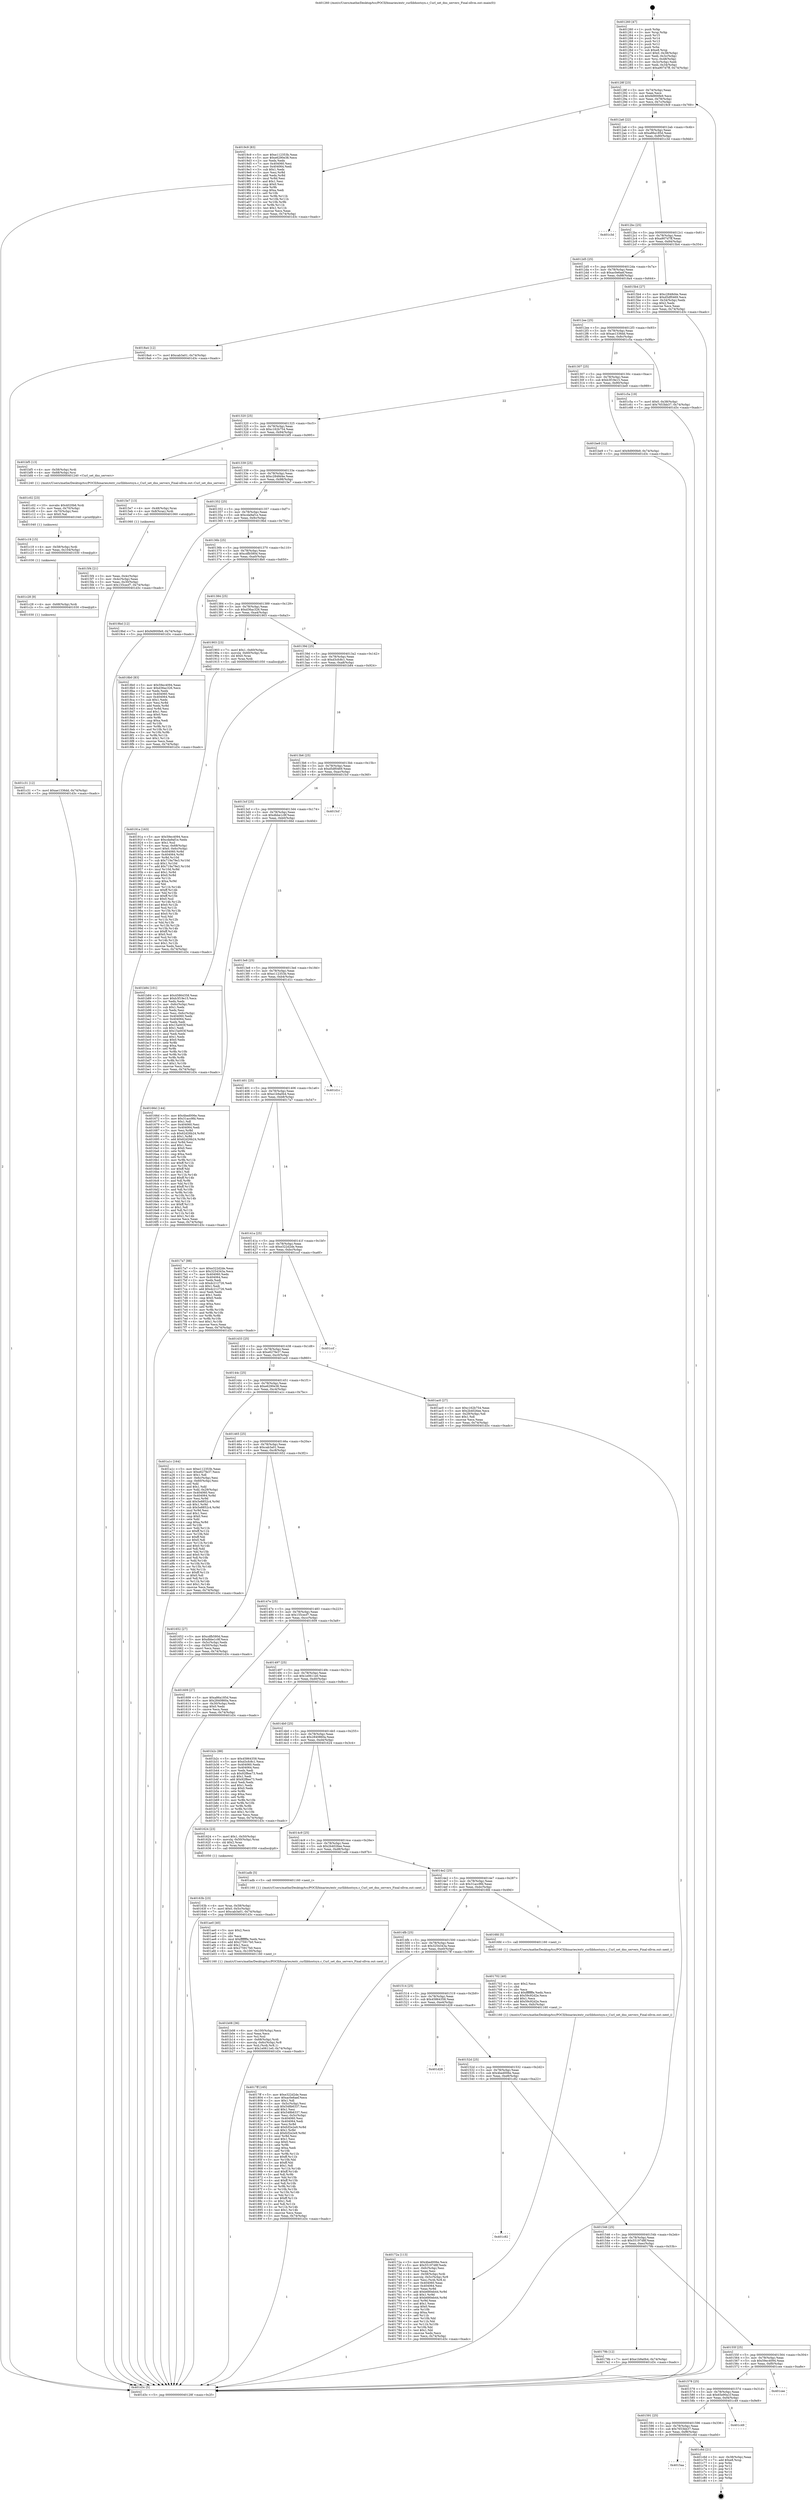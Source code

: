digraph "0x401260" {
  label = "0x401260 (/mnt/c/Users/mathe/Desktop/tcc/POCII/binaries/extr_curllibhostsyn.c_Curl_set_dns_servers_Final-ollvm.out::main(0))"
  labelloc = "t"
  node[shape=record]

  Entry [label="",width=0.3,height=0.3,shape=circle,fillcolor=black,style=filled]
  "0x40128f" [label="{
     0x40128f [23]\l
     | [instrs]\l
     &nbsp;&nbsp;0x40128f \<+3\>: mov -0x74(%rbp),%eax\l
     &nbsp;&nbsp;0x401292 \<+2\>: mov %eax,%ecx\l
     &nbsp;&nbsp;0x401294 \<+6\>: sub $0x9d900fe9,%ecx\l
     &nbsp;&nbsp;0x40129a \<+3\>: mov %eax,-0x78(%rbp)\l
     &nbsp;&nbsp;0x40129d \<+3\>: mov %ecx,-0x7c(%rbp)\l
     &nbsp;&nbsp;0x4012a0 \<+6\>: je 00000000004019c9 \<main+0x769\>\l
  }"]
  "0x4019c9" [label="{
     0x4019c9 [83]\l
     | [instrs]\l
     &nbsp;&nbsp;0x4019c9 \<+5\>: mov $0xe112353b,%eax\l
     &nbsp;&nbsp;0x4019ce \<+5\>: mov $0xe6290e38,%ecx\l
     &nbsp;&nbsp;0x4019d3 \<+2\>: xor %edx,%edx\l
     &nbsp;&nbsp;0x4019d5 \<+7\>: mov 0x404060,%esi\l
     &nbsp;&nbsp;0x4019dc \<+7\>: mov 0x404064,%edi\l
     &nbsp;&nbsp;0x4019e3 \<+3\>: sub $0x1,%edx\l
     &nbsp;&nbsp;0x4019e6 \<+3\>: mov %esi,%r8d\l
     &nbsp;&nbsp;0x4019e9 \<+3\>: add %edx,%r8d\l
     &nbsp;&nbsp;0x4019ec \<+4\>: imul %r8d,%esi\l
     &nbsp;&nbsp;0x4019f0 \<+3\>: and $0x1,%esi\l
     &nbsp;&nbsp;0x4019f3 \<+3\>: cmp $0x0,%esi\l
     &nbsp;&nbsp;0x4019f6 \<+4\>: sete %r9b\l
     &nbsp;&nbsp;0x4019fa \<+3\>: cmp $0xa,%edi\l
     &nbsp;&nbsp;0x4019fd \<+4\>: setl %r10b\l
     &nbsp;&nbsp;0x401a01 \<+3\>: mov %r9b,%r11b\l
     &nbsp;&nbsp;0x401a04 \<+3\>: and %r10b,%r11b\l
     &nbsp;&nbsp;0x401a07 \<+3\>: xor %r10b,%r9b\l
     &nbsp;&nbsp;0x401a0a \<+3\>: or %r9b,%r11b\l
     &nbsp;&nbsp;0x401a0d \<+4\>: test $0x1,%r11b\l
     &nbsp;&nbsp;0x401a11 \<+3\>: cmovne %ecx,%eax\l
     &nbsp;&nbsp;0x401a14 \<+3\>: mov %eax,-0x74(%rbp)\l
     &nbsp;&nbsp;0x401a17 \<+5\>: jmp 0000000000401d3c \<main+0xadc\>\l
  }"]
  "0x4012a6" [label="{
     0x4012a6 [22]\l
     | [instrs]\l
     &nbsp;&nbsp;0x4012a6 \<+5\>: jmp 00000000004012ab \<main+0x4b\>\l
     &nbsp;&nbsp;0x4012ab \<+3\>: mov -0x78(%rbp),%eax\l
     &nbsp;&nbsp;0x4012ae \<+5\>: sub $0xa86a185d,%eax\l
     &nbsp;&nbsp;0x4012b3 \<+3\>: mov %eax,-0x80(%rbp)\l
     &nbsp;&nbsp;0x4012b6 \<+6\>: je 0000000000401c3d \<main+0x9dd\>\l
  }"]
  Exit [label="",width=0.3,height=0.3,shape=circle,fillcolor=black,style=filled,peripheries=2]
  "0x401c3d" [label="{
     0x401c3d\l
  }", style=dashed]
  "0x4012bc" [label="{
     0x4012bc [25]\l
     | [instrs]\l
     &nbsp;&nbsp;0x4012bc \<+5\>: jmp 00000000004012c1 \<main+0x61\>\l
     &nbsp;&nbsp;0x4012c1 \<+3\>: mov -0x78(%rbp),%eax\l
     &nbsp;&nbsp;0x4012c4 \<+5\>: sub $0xa907d7ff,%eax\l
     &nbsp;&nbsp;0x4012c9 \<+6\>: mov %eax,-0x84(%rbp)\l
     &nbsp;&nbsp;0x4012cf \<+6\>: je 00000000004015b4 \<main+0x354\>\l
  }"]
  "0x4015aa" [label="{
     0x4015aa\l
  }", style=dashed]
  "0x4015b4" [label="{
     0x4015b4 [27]\l
     | [instrs]\l
     &nbsp;&nbsp;0x4015b4 \<+5\>: mov $0xc2848d4e,%eax\l
     &nbsp;&nbsp;0x4015b9 \<+5\>: mov $0xd5df0469,%ecx\l
     &nbsp;&nbsp;0x4015be \<+3\>: mov -0x34(%rbp),%edx\l
     &nbsp;&nbsp;0x4015c1 \<+3\>: cmp $0x2,%edx\l
     &nbsp;&nbsp;0x4015c4 \<+3\>: cmovne %ecx,%eax\l
     &nbsp;&nbsp;0x4015c7 \<+3\>: mov %eax,-0x74(%rbp)\l
     &nbsp;&nbsp;0x4015ca \<+5\>: jmp 0000000000401d3c \<main+0xadc\>\l
  }"]
  "0x4012d5" [label="{
     0x4012d5 [25]\l
     | [instrs]\l
     &nbsp;&nbsp;0x4012d5 \<+5\>: jmp 00000000004012da \<main+0x7a\>\l
     &nbsp;&nbsp;0x4012da \<+3\>: mov -0x78(%rbp),%eax\l
     &nbsp;&nbsp;0x4012dd \<+5\>: sub $0xac0e6aef,%eax\l
     &nbsp;&nbsp;0x4012e2 \<+6\>: mov %eax,-0x88(%rbp)\l
     &nbsp;&nbsp;0x4012e8 \<+6\>: je 00000000004018a4 \<main+0x644\>\l
  }"]
  "0x401d3c" [label="{
     0x401d3c [5]\l
     | [instrs]\l
     &nbsp;&nbsp;0x401d3c \<+5\>: jmp 000000000040128f \<main+0x2f\>\l
  }"]
  "0x401260" [label="{
     0x401260 [47]\l
     | [instrs]\l
     &nbsp;&nbsp;0x401260 \<+1\>: push %rbp\l
     &nbsp;&nbsp;0x401261 \<+3\>: mov %rsp,%rbp\l
     &nbsp;&nbsp;0x401264 \<+2\>: push %r15\l
     &nbsp;&nbsp;0x401266 \<+2\>: push %r14\l
     &nbsp;&nbsp;0x401268 \<+2\>: push %r13\l
     &nbsp;&nbsp;0x40126a \<+2\>: push %r12\l
     &nbsp;&nbsp;0x40126c \<+1\>: push %rbx\l
     &nbsp;&nbsp;0x40126d \<+7\>: sub $0xe8,%rsp\l
     &nbsp;&nbsp;0x401274 \<+7\>: movl $0x0,-0x38(%rbp)\l
     &nbsp;&nbsp;0x40127b \<+3\>: mov %edi,-0x3c(%rbp)\l
     &nbsp;&nbsp;0x40127e \<+4\>: mov %rsi,-0x48(%rbp)\l
     &nbsp;&nbsp;0x401282 \<+3\>: mov -0x3c(%rbp),%edi\l
     &nbsp;&nbsp;0x401285 \<+3\>: mov %edi,-0x34(%rbp)\l
     &nbsp;&nbsp;0x401288 \<+7\>: movl $0xa907d7ff,-0x74(%rbp)\l
  }"]
  "0x401c6d" [label="{
     0x401c6d [21]\l
     | [instrs]\l
     &nbsp;&nbsp;0x401c6d \<+3\>: mov -0x38(%rbp),%eax\l
     &nbsp;&nbsp;0x401c70 \<+7\>: add $0xe8,%rsp\l
     &nbsp;&nbsp;0x401c77 \<+1\>: pop %rbx\l
     &nbsp;&nbsp;0x401c78 \<+2\>: pop %r12\l
     &nbsp;&nbsp;0x401c7a \<+2\>: pop %r13\l
     &nbsp;&nbsp;0x401c7c \<+2\>: pop %r14\l
     &nbsp;&nbsp;0x401c7e \<+2\>: pop %r15\l
     &nbsp;&nbsp;0x401c80 \<+1\>: pop %rbp\l
     &nbsp;&nbsp;0x401c81 \<+1\>: ret\l
  }"]
  "0x4018a4" [label="{
     0x4018a4 [12]\l
     | [instrs]\l
     &nbsp;&nbsp;0x4018a4 \<+7\>: movl $0xcab3a01,-0x74(%rbp)\l
     &nbsp;&nbsp;0x4018ab \<+5\>: jmp 0000000000401d3c \<main+0xadc\>\l
  }"]
  "0x4012ee" [label="{
     0x4012ee [25]\l
     | [instrs]\l
     &nbsp;&nbsp;0x4012ee \<+5\>: jmp 00000000004012f3 \<main+0x93\>\l
     &nbsp;&nbsp;0x4012f3 \<+3\>: mov -0x78(%rbp),%eax\l
     &nbsp;&nbsp;0x4012f6 \<+5\>: sub $0xae1336dd,%eax\l
     &nbsp;&nbsp;0x4012fb \<+6\>: mov %eax,-0x8c(%rbp)\l
     &nbsp;&nbsp;0x401301 \<+6\>: je 0000000000401c5a \<main+0x9fa\>\l
  }"]
  "0x401591" [label="{
     0x401591 [25]\l
     | [instrs]\l
     &nbsp;&nbsp;0x401591 \<+5\>: jmp 0000000000401596 \<main+0x336\>\l
     &nbsp;&nbsp;0x401596 \<+3\>: mov -0x78(%rbp),%eax\l
     &nbsp;&nbsp;0x401599 \<+5\>: sub $0x7653bb37,%eax\l
     &nbsp;&nbsp;0x40159e \<+6\>: mov %eax,-0xf8(%rbp)\l
     &nbsp;&nbsp;0x4015a4 \<+6\>: je 0000000000401c6d \<main+0xa0d\>\l
  }"]
  "0x401c5a" [label="{
     0x401c5a [19]\l
     | [instrs]\l
     &nbsp;&nbsp;0x401c5a \<+7\>: movl $0x0,-0x38(%rbp)\l
     &nbsp;&nbsp;0x401c61 \<+7\>: movl $0x7653bb37,-0x74(%rbp)\l
     &nbsp;&nbsp;0x401c68 \<+5\>: jmp 0000000000401d3c \<main+0xadc\>\l
  }"]
  "0x401307" [label="{
     0x401307 [25]\l
     | [instrs]\l
     &nbsp;&nbsp;0x401307 \<+5\>: jmp 000000000040130c \<main+0xac\>\l
     &nbsp;&nbsp;0x40130c \<+3\>: mov -0x78(%rbp),%eax\l
     &nbsp;&nbsp;0x40130f \<+5\>: sub $0xb3f19e15,%eax\l
     &nbsp;&nbsp;0x401314 \<+6\>: mov %eax,-0x90(%rbp)\l
     &nbsp;&nbsp;0x40131a \<+6\>: je 0000000000401be9 \<main+0x989\>\l
  }"]
  "0x401c49" [label="{
     0x401c49\l
  }", style=dashed]
  "0x401be9" [label="{
     0x401be9 [12]\l
     | [instrs]\l
     &nbsp;&nbsp;0x401be9 \<+7\>: movl $0x9d900fe9,-0x74(%rbp)\l
     &nbsp;&nbsp;0x401bf0 \<+5\>: jmp 0000000000401d3c \<main+0xadc\>\l
  }"]
  "0x401320" [label="{
     0x401320 [25]\l
     | [instrs]\l
     &nbsp;&nbsp;0x401320 \<+5\>: jmp 0000000000401325 \<main+0xc5\>\l
     &nbsp;&nbsp;0x401325 \<+3\>: mov -0x78(%rbp),%eax\l
     &nbsp;&nbsp;0x401328 \<+5\>: sub $0xc162b754,%eax\l
     &nbsp;&nbsp;0x40132d \<+6\>: mov %eax,-0x94(%rbp)\l
     &nbsp;&nbsp;0x401333 \<+6\>: je 0000000000401bf5 \<main+0x995\>\l
  }"]
  "0x401578" [label="{
     0x401578 [25]\l
     | [instrs]\l
     &nbsp;&nbsp;0x401578 \<+5\>: jmp 000000000040157d \<main+0x31d\>\l
     &nbsp;&nbsp;0x40157d \<+3\>: mov -0x78(%rbp),%eax\l
     &nbsp;&nbsp;0x401580 \<+5\>: sub $0x65e90a1f,%eax\l
     &nbsp;&nbsp;0x401585 \<+6\>: mov %eax,-0xf4(%rbp)\l
     &nbsp;&nbsp;0x40158b \<+6\>: je 0000000000401c49 \<main+0x9e9\>\l
  }"]
  "0x401bf5" [label="{
     0x401bf5 [13]\l
     | [instrs]\l
     &nbsp;&nbsp;0x401bf5 \<+4\>: mov -0x58(%rbp),%rdi\l
     &nbsp;&nbsp;0x401bf9 \<+4\>: mov -0x68(%rbp),%rsi\l
     &nbsp;&nbsp;0x401bfd \<+5\>: call 0000000000401240 \<Curl_set_dns_servers\>\l
     | [calls]\l
     &nbsp;&nbsp;0x401240 \{1\} (/mnt/c/Users/mathe/Desktop/tcc/POCII/binaries/extr_curllibhostsyn.c_Curl_set_dns_servers_Final-ollvm.out::Curl_set_dns_servers)\l
  }"]
  "0x401339" [label="{
     0x401339 [25]\l
     | [instrs]\l
     &nbsp;&nbsp;0x401339 \<+5\>: jmp 000000000040133e \<main+0xde\>\l
     &nbsp;&nbsp;0x40133e \<+3\>: mov -0x78(%rbp),%eax\l
     &nbsp;&nbsp;0x401341 \<+5\>: sub $0xc2848d4e,%eax\l
     &nbsp;&nbsp;0x401346 \<+6\>: mov %eax,-0x98(%rbp)\l
     &nbsp;&nbsp;0x40134c \<+6\>: je 00000000004015e7 \<main+0x387\>\l
  }"]
  "0x401cee" [label="{
     0x401cee\l
  }", style=dashed]
  "0x4015e7" [label="{
     0x4015e7 [13]\l
     | [instrs]\l
     &nbsp;&nbsp;0x4015e7 \<+4\>: mov -0x48(%rbp),%rax\l
     &nbsp;&nbsp;0x4015eb \<+4\>: mov 0x8(%rax),%rdi\l
     &nbsp;&nbsp;0x4015ef \<+5\>: call 0000000000401060 \<atoi@plt\>\l
     | [calls]\l
     &nbsp;&nbsp;0x401060 \{1\} (unknown)\l
  }"]
  "0x401352" [label="{
     0x401352 [25]\l
     | [instrs]\l
     &nbsp;&nbsp;0x401352 \<+5\>: jmp 0000000000401357 \<main+0xf7\>\l
     &nbsp;&nbsp;0x401357 \<+3\>: mov -0x78(%rbp),%eax\l
     &nbsp;&nbsp;0x40135a \<+5\>: sub $0xcda9af1e,%eax\l
     &nbsp;&nbsp;0x40135f \<+6\>: mov %eax,-0x9c(%rbp)\l
     &nbsp;&nbsp;0x401365 \<+6\>: je 00000000004019bd \<main+0x75d\>\l
  }"]
  "0x4015f4" [label="{
     0x4015f4 [21]\l
     | [instrs]\l
     &nbsp;&nbsp;0x4015f4 \<+3\>: mov %eax,-0x4c(%rbp)\l
     &nbsp;&nbsp;0x4015f7 \<+3\>: mov -0x4c(%rbp),%eax\l
     &nbsp;&nbsp;0x4015fa \<+3\>: mov %eax,-0x30(%rbp)\l
     &nbsp;&nbsp;0x4015fd \<+7\>: movl $0x155cecf7,-0x74(%rbp)\l
     &nbsp;&nbsp;0x401604 \<+5\>: jmp 0000000000401d3c \<main+0xadc\>\l
  }"]
  "0x401c31" [label="{
     0x401c31 [12]\l
     | [instrs]\l
     &nbsp;&nbsp;0x401c31 \<+7\>: movl $0xae1336dd,-0x74(%rbp)\l
     &nbsp;&nbsp;0x401c38 \<+5\>: jmp 0000000000401d3c \<main+0xadc\>\l
  }"]
  "0x4019bd" [label="{
     0x4019bd [12]\l
     | [instrs]\l
     &nbsp;&nbsp;0x4019bd \<+7\>: movl $0x9d900fe9,-0x74(%rbp)\l
     &nbsp;&nbsp;0x4019c4 \<+5\>: jmp 0000000000401d3c \<main+0xadc\>\l
  }"]
  "0x40136b" [label="{
     0x40136b [25]\l
     | [instrs]\l
     &nbsp;&nbsp;0x40136b \<+5\>: jmp 0000000000401370 \<main+0x110\>\l
     &nbsp;&nbsp;0x401370 \<+3\>: mov -0x78(%rbp),%eax\l
     &nbsp;&nbsp;0x401373 \<+5\>: sub $0xcdfb580d,%eax\l
     &nbsp;&nbsp;0x401378 \<+6\>: mov %eax,-0xa0(%rbp)\l
     &nbsp;&nbsp;0x40137e \<+6\>: je 00000000004018b0 \<main+0x650\>\l
  }"]
  "0x401c28" [label="{
     0x401c28 [9]\l
     | [instrs]\l
     &nbsp;&nbsp;0x401c28 \<+4\>: mov -0x68(%rbp),%rdi\l
     &nbsp;&nbsp;0x401c2c \<+5\>: call 0000000000401030 \<free@plt\>\l
     | [calls]\l
     &nbsp;&nbsp;0x401030 \{1\} (unknown)\l
  }"]
  "0x4018b0" [label="{
     0x4018b0 [83]\l
     | [instrs]\l
     &nbsp;&nbsp;0x4018b0 \<+5\>: mov $0x59ec4094,%eax\l
     &nbsp;&nbsp;0x4018b5 \<+5\>: mov $0xd36ac326,%ecx\l
     &nbsp;&nbsp;0x4018ba \<+2\>: xor %edx,%edx\l
     &nbsp;&nbsp;0x4018bc \<+7\>: mov 0x404060,%esi\l
     &nbsp;&nbsp;0x4018c3 \<+7\>: mov 0x404064,%edi\l
     &nbsp;&nbsp;0x4018ca \<+3\>: sub $0x1,%edx\l
     &nbsp;&nbsp;0x4018cd \<+3\>: mov %esi,%r8d\l
     &nbsp;&nbsp;0x4018d0 \<+3\>: add %edx,%r8d\l
     &nbsp;&nbsp;0x4018d3 \<+4\>: imul %r8d,%esi\l
     &nbsp;&nbsp;0x4018d7 \<+3\>: and $0x1,%esi\l
     &nbsp;&nbsp;0x4018da \<+3\>: cmp $0x0,%esi\l
     &nbsp;&nbsp;0x4018dd \<+4\>: sete %r9b\l
     &nbsp;&nbsp;0x4018e1 \<+3\>: cmp $0xa,%edi\l
     &nbsp;&nbsp;0x4018e4 \<+4\>: setl %r10b\l
     &nbsp;&nbsp;0x4018e8 \<+3\>: mov %r9b,%r11b\l
     &nbsp;&nbsp;0x4018eb \<+3\>: and %r10b,%r11b\l
     &nbsp;&nbsp;0x4018ee \<+3\>: xor %r10b,%r9b\l
     &nbsp;&nbsp;0x4018f1 \<+3\>: or %r9b,%r11b\l
     &nbsp;&nbsp;0x4018f4 \<+4\>: test $0x1,%r11b\l
     &nbsp;&nbsp;0x4018f8 \<+3\>: cmovne %ecx,%eax\l
     &nbsp;&nbsp;0x4018fb \<+3\>: mov %eax,-0x74(%rbp)\l
     &nbsp;&nbsp;0x4018fe \<+5\>: jmp 0000000000401d3c \<main+0xadc\>\l
  }"]
  "0x401384" [label="{
     0x401384 [25]\l
     | [instrs]\l
     &nbsp;&nbsp;0x401384 \<+5\>: jmp 0000000000401389 \<main+0x129\>\l
     &nbsp;&nbsp;0x401389 \<+3\>: mov -0x78(%rbp),%eax\l
     &nbsp;&nbsp;0x40138c \<+5\>: sub $0xd36ac326,%eax\l
     &nbsp;&nbsp;0x401391 \<+6\>: mov %eax,-0xa4(%rbp)\l
     &nbsp;&nbsp;0x401397 \<+6\>: je 0000000000401903 \<main+0x6a3\>\l
  }"]
  "0x401c19" [label="{
     0x401c19 [15]\l
     | [instrs]\l
     &nbsp;&nbsp;0x401c19 \<+4\>: mov -0x58(%rbp),%rdi\l
     &nbsp;&nbsp;0x401c1d \<+6\>: mov %eax,-0x104(%rbp)\l
     &nbsp;&nbsp;0x401c23 \<+5\>: call 0000000000401030 \<free@plt\>\l
     | [calls]\l
     &nbsp;&nbsp;0x401030 \{1\} (unknown)\l
  }"]
  "0x401903" [label="{
     0x401903 [23]\l
     | [instrs]\l
     &nbsp;&nbsp;0x401903 \<+7\>: movl $0x1,-0x60(%rbp)\l
     &nbsp;&nbsp;0x40190a \<+4\>: movslq -0x60(%rbp),%rax\l
     &nbsp;&nbsp;0x40190e \<+4\>: shl $0x0,%rax\l
     &nbsp;&nbsp;0x401912 \<+3\>: mov %rax,%rdi\l
     &nbsp;&nbsp;0x401915 \<+5\>: call 0000000000401050 \<malloc@plt\>\l
     | [calls]\l
     &nbsp;&nbsp;0x401050 \{1\} (unknown)\l
  }"]
  "0x40139d" [label="{
     0x40139d [25]\l
     | [instrs]\l
     &nbsp;&nbsp;0x40139d \<+5\>: jmp 00000000004013a2 \<main+0x142\>\l
     &nbsp;&nbsp;0x4013a2 \<+3\>: mov -0x78(%rbp),%eax\l
     &nbsp;&nbsp;0x4013a5 \<+5\>: sub $0xd3cfc8c1,%eax\l
     &nbsp;&nbsp;0x4013aa \<+6\>: mov %eax,-0xa8(%rbp)\l
     &nbsp;&nbsp;0x4013b0 \<+6\>: je 0000000000401b84 \<main+0x924\>\l
  }"]
  "0x401c02" [label="{
     0x401c02 [23]\l
     | [instrs]\l
     &nbsp;&nbsp;0x401c02 \<+10\>: movabs $0x4020b6,%rdi\l
     &nbsp;&nbsp;0x401c0c \<+3\>: mov %eax,-0x70(%rbp)\l
     &nbsp;&nbsp;0x401c0f \<+3\>: mov -0x70(%rbp),%esi\l
     &nbsp;&nbsp;0x401c12 \<+2\>: mov $0x0,%al\l
     &nbsp;&nbsp;0x401c14 \<+5\>: call 0000000000401040 \<printf@plt\>\l
     | [calls]\l
     &nbsp;&nbsp;0x401040 \{1\} (unknown)\l
  }"]
  "0x401b84" [label="{
     0x401b84 [101]\l
     | [instrs]\l
     &nbsp;&nbsp;0x401b84 \<+5\>: mov $0x45864358,%eax\l
     &nbsp;&nbsp;0x401b89 \<+5\>: mov $0xb3f19e15,%ecx\l
     &nbsp;&nbsp;0x401b8e \<+2\>: xor %edx,%edx\l
     &nbsp;&nbsp;0x401b90 \<+3\>: mov -0x6c(%rbp),%esi\l
     &nbsp;&nbsp;0x401b93 \<+3\>: sub $0x1,%edx\l
     &nbsp;&nbsp;0x401b96 \<+2\>: sub %edx,%esi\l
     &nbsp;&nbsp;0x401b98 \<+3\>: mov %esi,-0x6c(%rbp)\l
     &nbsp;&nbsp;0x401b9b \<+7\>: mov 0x404060,%edx\l
     &nbsp;&nbsp;0x401ba2 \<+7\>: mov 0x404064,%esi\l
     &nbsp;&nbsp;0x401ba9 \<+2\>: mov %edx,%edi\l
     &nbsp;&nbsp;0x401bab \<+6\>: sub $0x15a003f,%edi\l
     &nbsp;&nbsp;0x401bb1 \<+3\>: sub $0x1,%edi\l
     &nbsp;&nbsp;0x401bb4 \<+6\>: add $0x15a003f,%edi\l
     &nbsp;&nbsp;0x401bba \<+3\>: imul %edi,%edx\l
     &nbsp;&nbsp;0x401bbd \<+3\>: and $0x1,%edx\l
     &nbsp;&nbsp;0x401bc0 \<+3\>: cmp $0x0,%edx\l
     &nbsp;&nbsp;0x401bc3 \<+4\>: sete %r8b\l
     &nbsp;&nbsp;0x401bc7 \<+3\>: cmp $0xa,%esi\l
     &nbsp;&nbsp;0x401bca \<+4\>: setl %r9b\l
     &nbsp;&nbsp;0x401bce \<+3\>: mov %r8b,%r10b\l
     &nbsp;&nbsp;0x401bd1 \<+3\>: and %r9b,%r10b\l
     &nbsp;&nbsp;0x401bd4 \<+3\>: xor %r9b,%r8b\l
     &nbsp;&nbsp;0x401bd7 \<+3\>: or %r8b,%r10b\l
     &nbsp;&nbsp;0x401bda \<+4\>: test $0x1,%r10b\l
     &nbsp;&nbsp;0x401bde \<+3\>: cmovne %ecx,%eax\l
     &nbsp;&nbsp;0x401be1 \<+3\>: mov %eax,-0x74(%rbp)\l
     &nbsp;&nbsp;0x401be4 \<+5\>: jmp 0000000000401d3c \<main+0xadc\>\l
  }"]
  "0x4013b6" [label="{
     0x4013b6 [25]\l
     | [instrs]\l
     &nbsp;&nbsp;0x4013b6 \<+5\>: jmp 00000000004013bb \<main+0x15b\>\l
     &nbsp;&nbsp;0x4013bb \<+3\>: mov -0x78(%rbp),%eax\l
     &nbsp;&nbsp;0x4013be \<+5\>: sub $0xd5df0469,%eax\l
     &nbsp;&nbsp;0x4013c3 \<+6\>: mov %eax,-0xac(%rbp)\l
     &nbsp;&nbsp;0x4013c9 \<+6\>: je 00000000004015cf \<main+0x36f\>\l
  }"]
  "0x401b08" [label="{
     0x401b08 [36]\l
     | [instrs]\l
     &nbsp;&nbsp;0x401b08 \<+6\>: mov -0x100(%rbp),%ecx\l
     &nbsp;&nbsp;0x401b0e \<+3\>: imul %eax,%ecx\l
     &nbsp;&nbsp;0x401b11 \<+3\>: mov %cl,%sil\l
     &nbsp;&nbsp;0x401b14 \<+4\>: mov -0x68(%rbp),%rdi\l
     &nbsp;&nbsp;0x401b18 \<+4\>: movslq -0x6c(%rbp),%r8\l
     &nbsp;&nbsp;0x401b1c \<+4\>: mov %sil,(%rdi,%r8,1)\l
     &nbsp;&nbsp;0x401b20 \<+7\>: movl $0x1e0611e0,-0x74(%rbp)\l
     &nbsp;&nbsp;0x401b27 \<+5\>: jmp 0000000000401d3c \<main+0xadc\>\l
  }"]
  "0x4015cf" [label="{
     0x4015cf\l
  }", style=dashed]
  "0x4013cf" [label="{
     0x4013cf [25]\l
     | [instrs]\l
     &nbsp;&nbsp;0x4013cf \<+5\>: jmp 00000000004013d4 \<main+0x174\>\l
     &nbsp;&nbsp;0x4013d4 \<+3\>: mov -0x78(%rbp),%eax\l
     &nbsp;&nbsp;0x4013d7 \<+5\>: sub $0xdbbe1c9f,%eax\l
     &nbsp;&nbsp;0x4013dc \<+6\>: mov %eax,-0xb0(%rbp)\l
     &nbsp;&nbsp;0x4013e2 \<+6\>: je 000000000040166d \<main+0x40d\>\l
  }"]
  "0x401ae0" [label="{
     0x401ae0 [40]\l
     | [instrs]\l
     &nbsp;&nbsp;0x401ae0 \<+5\>: mov $0x2,%ecx\l
     &nbsp;&nbsp;0x401ae5 \<+1\>: cltd\l
     &nbsp;&nbsp;0x401ae6 \<+2\>: idiv %ecx\l
     &nbsp;&nbsp;0x401ae8 \<+6\>: imul $0xfffffffe,%edx,%ecx\l
     &nbsp;&nbsp;0x401aee \<+6\>: add $0x275917b0,%ecx\l
     &nbsp;&nbsp;0x401af4 \<+3\>: add $0x1,%ecx\l
     &nbsp;&nbsp;0x401af7 \<+6\>: sub $0x275917b0,%ecx\l
     &nbsp;&nbsp;0x401afd \<+6\>: mov %ecx,-0x100(%rbp)\l
     &nbsp;&nbsp;0x401b03 \<+5\>: call 0000000000401160 \<next_i\>\l
     | [calls]\l
     &nbsp;&nbsp;0x401160 \{1\} (/mnt/c/Users/mathe/Desktop/tcc/POCII/binaries/extr_curllibhostsyn.c_Curl_set_dns_servers_Final-ollvm.out::next_i)\l
  }"]
  "0x40166d" [label="{
     0x40166d [144]\l
     | [instrs]\l
     &nbsp;&nbsp;0x40166d \<+5\>: mov $0x4bed006e,%eax\l
     &nbsp;&nbsp;0x401672 \<+5\>: mov $0x31acc9fd,%ecx\l
     &nbsp;&nbsp;0x401677 \<+2\>: mov $0x1,%dl\l
     &nbsp;&nbsp;0x401679 \<+7\>: mov 0x404060,%esi\l
     &nbsp;&nbsp;0x401680 \<+7\>: mov 0x404064,%edi\l
     &nbsp;&nbsp;0x401687 \<+3\>: mov %esi,%r8d\l
     &nbsp;&nbsp;0x40168a \<+7\>: sub $0x62d26b24,%r8d\l
     &nbsp;&nbsp;0x401691 \<+4\>: sub $0x1,%r8d\l
     &nbsp;&nbsp;0x401695 \<+7\>: add $0x62d26b24,%r8d\l
     &nbsp;&nbsp;0x40169c \<+4\>: imul %r8d,%esi\l
     &nbsp;&nbsp;0x4016a0 \<+3\>: and $0x1,%esi\l
     &nbsp;&nbsp;0x4016a3 \<+3\>: cmp $0x0,%esi\l
     &nbsp;&nbsp;0x4016a6 \<+4\>: sete %r9b\l
     &nbsp;&nbsp;0x4016aa \<+3\>: cmp $0xa,%edi\l
     &nbsp;&nbsp;0x4016ad \<+4\>: setl %r10b\l
     &nbsp;&nbsp;0x4016b1 \<+3\>: mov %r9b,%r11b\l
     &nbsp;&nbsp;0x4016b4 \<+4\>: xor $0xff,%r11b\l
     &nbsp;&nbsp;0x4016b8 \<+3\>: mov %r10b,%bl\l
     &nbsp;&nbsp;0x4016bb \<+3\>: xor $0xff,%bl\l
     &nbsp;&nbsp;0x4016be \<+3\>: xor $0x1,%dl\l
     &nbsp;&nbsp;0x4016c1 \<+3\>: mov %r11b,%r14b\l
     &nbsp;&nbsp;0x4016c4 \<+4\>: and $0xff,%r14b\l
     &nbsp;&nbsp;0x4016c8 \<+3\>: and %dl,%r9b\l
     &nbsp;&nbsp;0x4016cb \<+3\>: mov %bl,%r15b\l
     &nbsp;&nbsp;0x4016ce \<+4\>: and $0xff,%r15b\l
     &nbsp;&nbsp;0x4016d2 \<+3\>: and %dl,%r10b\l
     &nbsp;&nbsp;0x4016d5 \<+3\>: or %r9b,%r14b\l
     &nbsp;&nbsp;0x4016d8 \<+3\>: or %r10b,%r15b\l
     &nbsp;&nbsp;0x4016db \<+3\>: xor %r15b,%r14b\l
     &nbsp;&nbsp;0x4016de \<+3\>: or %bl,%r11b\l
     &nbsp;&nbsp;0x4016e1 \<+4\>: xor $0xff,%r11b\l
     &nbsp;&nbsp;0x4016e5 \<+3\>: or $0x1,%dl\l
     &nbsp;&nbsp;0x4016e8 \<+3\>: and %dl,%r11b\l
     &nbsp;&nbsp;0x4016eb \<+3\>: or %r11b,%r14b\l
     &nbsp;&nbsp;0x4016ee \<+4\>: test $0x1,%r14b\l
     &nbsp;&nbsp;0x4016f2 \<+3\>: cmovne %ecx,%eax\l
     &nbsp;&nbsp;0x4016f5 \<+3\>: mov %eax,-0x74(%rbp)\l
     &nbsp;&nbsp;0x4016f8 \<+5\>: jmp 0000000000401d3c \<main+0xadc\>\l
  }"]
  "0x4013e8" [label="{
     0x4013e8 [25]\l
     | [instrs]\l
     &nbsp;&nbsp;0x4013e8 \<+5\>: jmp 00000000004013ed \<main+0x18d\>\l
     &nbsp;&nbsp;0x4013ed \<+3\>: mov -0x78(%rbp),%eax\l
     &nbsp;&nbsp;0x4013f0 \<+5\>: sub $0xe112353b,%eax\l
     &nbsp;&nbsp;0x4013f5 \<+6\>: mov %eax,-0xb4(%rbp)\l
     &nbsp;&nbsp;0x4013fb \<+6\>: je 0000000000401d1c \<main+0xabc\>\l
  }"]
  "0x40191a" [label="{
     0x40191a [163]\l
     | [instrs]\l
     &nbsp;&nbsp;0x40191a \<+5\>: mov $0x59ec4094,%ecx\l
     &nbsp;&nbsp;0x40191f \<+5\>: mov $0xcda9af1e,%edx\l
     &nbsp;&nbsp;0x401924 \<+3\>: mov $0x1,%sil\l
     &nbsp;&nbsp;0x401927 \<+4\>: mov %rax,-0x68(%rbp)\l
     &nbsp;&nbsp;0x40192b \<+7\>: movl $0x0,-0x6c(%rbp)\l
     &nbsp;&nbsp;0x401932 \<+8\>: mov 0x404060,%r8d\l
     &nbsp;&nbsp;0x40193a \<+8\>: mov 0x404064,%r9d\l
     &nbsp;&nbsp;0x401942 \<+3\>: mov %r8d,%r10d\l
     &nbsp;&nbsp;0x401945 \<+7\>: sub $0x719a79e3,%r10d\l
     &nbsp;&nbsp;0x40194c \<+4\>: sub $0x1,%r10d\l
     &nbsp;&nbsp;0x401950 \<+7\>: add $0x719a79e3,%r10d\l
     &nbsp;&nbsp;0x401957 \<+4\>: imul %r10d,%r8d\l
     &nbsp;&nbsp;0x40195b \<+4\>: and $0x1,%r8d\l
     &nbsp;&nbsp;0x40195f \<+4\>: cmp $0x0,%r8d\l
     &nbsp;&nbsp;0x401963 \<+4\>: sete %r11b\l
     &nbsp;&nbsp;0x401967 \<+4\>: cmp $0xa,%r9d\l
     &nbsp;&nbsp;0x40196b \<+3\>: setl %bl\l
     &nbsp;&nbsp;0x40196e \<+3\>: mov %r11b,%r14b\l
     &nbsp;&nbsp;0x401971 \<+4\>: xor $0xff,%r14b\l
     &nbsp;&nbsp;0x401975 \<+3\>: mov %bl,%r15b\l
     &nbsp;&nbsp;0x401978 \<+4\>: xor $0xff,%r15b\l
     &nbsp;&nbsp;0x40197c \<+4\>: xor $0x0,%sil\l
     &nbsp;&nbsp;0x401980 \<+3\>: mov %r14b,%r12b\l
     &nbsp;&nbsp;0x401983 \<+4\>: and $0x0,%r12b\l
     &nbsp;&nbsp;0x401987 \<+3\>: and %sil,%r11b\l
     &nbsp;&nbsp;0x40198a \<+3\>: mov %r15b,%r13b\l
     &nbsp;&nbsp;0x40198d \<+4\>: and $0x0,%r13b\l
     &nbsp;&nbsp;0x401991 \<+3\>: and %sil,%bl\l
     &nbsp;&nbsp;0x401994 \<+3\>: or %r11b,%r12b\l
     &nbsp;&nbsp;0x401997 \<+3\>: or %bl,%r13b\l
     &nbsp;&nbsp;0x40199a \<+3\>: xor %r13b,%r12b\l
     &nbsp;&nbsp;0x40199d \<+3\>: or %r15b,%r14b\l
     &nbsp;&nbsp;0x4019a0 \<+4\>: xor $0xff,%r14b\l
     &nbsp;&nbsp;0x4019a4 \<+4\>: or $0x0,%sil\l
     &nbsp;&nbsp;0x4019a8 \<+3\>: and %sil,%r14b\l
     &nbsp;&nbsp;0x4019ab \<+3\>: or %r14b,%r12b\l
     &nbsp;&nbsp;0x4019ae \<+4\>: test $0x1,%r12b\l
     &nbsp;&nbsp;0x4019b2 \<+3\>: cmovne %edx,%ecx\l
     &nbsp;&nbsp;0x4019b5 \<+3\>: mov %ecx,-0x74(%rbp)\l
     &nbsp;&nbsp;0x4019b8 \<+5\>: jmp 0000000000401d3c \<main+0xadc\>\l
  }"]
  "0x401d1c" [label="{
     0x401d1c\l
  }", style=dashed]
  "0x401401" [label="{
     0x401401 [25]\l
     | [instrs]\l
     &nbsp;&nbsp;0x401401 \<+5\>: jmp 0000000000401406 \<main+0x1a6\>\l
     &nbsp;&nbsp;0x401406 \<+3\>: mov -0x78(%rbp),%eax\l
     &nbsp;&nbsp;0x401409 \<+5\>: sub $0xe1b9a0b4,%eax\l
     &nbsp;&nbsp;0x40140e \<+6\>: mov %eax,-0xb8(%rbp)\l
     &nbsp;&nbsp;0x401414 \<+6\>: je 00000000004017a7 \<main+0x547\>\l
  }"]
  "0x40155f" [label="{
     0x40155f [25]\l
     | [instrs]\l
     &nbsp;&nbsp;0x40155f \<+5\>: jmp 0000000000401564 \<main+0x304\>\l
     &nbsp;&nbsp;0x401564 \<+3\>: mov -0x78(%rbp),%eax\l
     &nbsp;&nbsp;0x401567 \<+5\>: sub $0x59ec4094,%eax\l
     &nbsp;&nbsp;0x40156c \<+6\>: mov %eax,-0xf0(%rbp)\l
     &nbsp;&nbsp;0x401572 \<+6\>: je 0000000000401cee \<main+0xa8e\>\l
  }"]
  "0x4017a7" [label="{
     0x4017a7 [88]\l
     | [instrs]\l
     &nbsp;&nbsp;0x4017a7 \<+5\>: mov $0xe322d2de,%eax\l
     &nbsp;&nbsp;0x4017ac \<+5\>: mov $0x3254343a,%ecx\l
     &nbsp;&nbsp;0x4017b1 \<+7\>: mov 0x404060,%edx\l
     &nbsp;&nbsp;0x4017b8 \<+7\>: mov 0x404064,%esi\l
     &nbsp;&nbsp;0x4017bf \<+2\>: mov %edx,%edi\l
     &nbsp;&nbsp;0x4017c1 \<+6\>: sub $0xdc212726,%edi\l
     &nbsp;&nbsp;0x4017c7 \<+3\>: sub $0x1,%edi\l
     &nbsp;&nbsp;0x4017ca \<+6\>: add $0xdc212726,%edi\l
     &nbsp;&nbsp;0x4017d0 \<+3\>: imul %edi,%edx\l
     &nbsp;&nbsp;0x4017d3 \<+3\>: and $0x1,%edx\l
     &nbsp;&nbsp;0x4017d6 \<+3\>: cmp $0x0,%edx\l
     &nbsp;&nbsp;0x4017d9 \<+4\>: sete %r8b\l
     &nbsp;&nbsp;0x4017dd \<+3\>: cmp $0xa,%esi\l
     &nbsp;&nbsp;0x4017e0 \<+4\>: setl %r9b\l
     &nbsp;&nbsp;0x4017e4 \<+3\>: mov %r8b,%r10b\l
     &nbsp;&nbsp;0x4017e7 \<+3\>: and %r9b,%r10b\l
     &nbsp;&nbsp;0x4017ea \<+3\>: xor %r9b,%r8b\l
     &nbsp;&nbsp;0x4017ed \<+3\>: or %r8b,%r10b\l
     &nbsp;&nbsp;0x4017f0 \<+4\>: test $0x1,%r10b\l
     &nbsp;&nbsp;0x4017f4 \<+3\>: cmovne %ecx,%eax\l
     &nbsp;&nbsp;0x4017f7 \<+3\>: mov %eax,-0x74(%rbp)\l
     &nbsp;&nbsp;0x4017fa \<+5\>: jmp 0000000000401d3c \<main+0xadc\>\l
  }"]
  "0x40141a" [label="{
     0x40141a [25]\l
     | [instrs]\l
     &nbsp;&nbsp;0x40141a \<+5\>: jmp 000000000040141f \<main+0x1bf\>\l
     &nbsp;&nbsp;0x40141f \<+3\>: mov -0x78(%rbp),%eax\l
     &nbsp;&nbsp;0x401422 \<+5\>: sub $0xe322d2de,%eax\l
     &nbsp;&nbsp;0x401427 \<+6\>: mov %eax,-0xbc(%rbp)\l
     &nbsp;&nbsp;0x40142d \<+6\>: je 0000000000401ccf \<main+0xa6f\>\l
  }"]
  "0x40179b" [label="{
     0x40179b [12]\l
     | [instrs]\l
     &nbsp;&nbsp;0x40179b \<+7\>: movl $0xe1b9a0b4,-0x74(%rbp)\l
     &nbsp;&nbsp;0x4017a2 \<+5\>: jmp 0000000000401d3c \<main+0xadc\>\l
  }"]
  "0x401ccf" [label="{
     0x401ccf\l
  }", style=dashed]
  "0x401433" [label="{
     0x401433 [25]\l
     | [instrs]\l
     &nbsp;&nbsp;0x401433 \<+5\>: jmp 0000000000401438 \<main+0x1d8\>\l
     &nbsp;&nbsp;0x401438 \<+3\>: mov -0x78(%rbp),%eax\l
     &nbsp;&nbsp;0x40143b \<+5\>: sub $0xe627fe37,%eax\l
     &nbsp;&nbsp;0x401440 \<+6\>: mov %eax,-0xc0(%rbp)\l
     &nbsp;&nbsp;0x401446 \<+6\>: je 0000000000401ac0 \<main+0x860\>\l
  }"]
  "0x401546" [label="{
     0x401546 [25]\l
     | [instrs]\l
     &nbsp;&nbsp;0x401546 \<+5\>: jmp 000000000040154b \<main+0x2eb\>\l
     &nbsp;&nbsp;0x40154b \<+3\>: mov -0x78(%rbp),%eax\l
     &nbsp;&nbsp;0x40154e \<+5\>: sub $0x55197d8f,%eax\l
     &nbsp;&nbsp;0x401553 \<+6\>: mov %eax,-0xec(%rbp)\l
     &nbsp;&nbsp;0x401559 \<+6\>: je 000000000040179b \<main+0x53b\>\l
  }"]
  "0x401ac0" [label="{
     0x401ac0 [27]\l
     | [instrs]\l
     &nbsp;&nbsp;0x401ac0 \<+5\>: mov $0xc162b754,%eax\l
     &nbsp;&nbsp;0x401ac5 \<+5\>: mov $0x2b4026ee,%ecx\l
     &nbsp;&nbsp;0x401aca \<+3\>: mov -0x29(%rbp),%dl\l
     &nbsp;&nbsp;0x401acd \<+3\>: test $0x1,%dl\l
     &nbsp;&nbsp;0x401ad0 \<+3\>: cmovne %ecx,%eax\l
     &nbsp;&nbsp;0x401ad3 \<+3\>: mov %eax,-0x74(%rbp)\l
     &nbsp;&nbsp;0x401ad6 \<+5\>: jmp 0000000000401d3c \<main+0xadc\>\l
  }"]
  "0x40144c" [label="{
     0x40144c [25]\l
     | [instrs]\l
     &nbsp;&nbsp;0x40144c \<+5\>: jmp 0000000000401451 \<main+0x1f1\>\l
     &nbsp;&nbsp;0x401451 \<+3\>: mov -0x78(%rbp),%eax\l
     &nbsp;&nbsp;0x401454 \<+5\>: sub $0xe6290e38,%eax\l
     &nbsp;&nbsp;0x401459 \<+6\>: mov %eax,-0xc4(%rbp)\l
     &nbsp;&nbsp;0x40145f \<+6\>: je 0000000000401a1c \<main+0x7bc\>\l
  }"]
  "0x401c82" [label="{
     0x401c82\l
  }", style=dashed]
  "0x401a1c" [label="{
     0x401a1c [164]\l
     | [instrs]\l
     &nbsp;&nbsp;0x401a1c \<+5\>: mov $0xe112353b,%eax\l
     &nbsp;&nbsp;0x401a21 \<+5\>: mov $0xe627fe37,%ecx\l
     &nbsp;&nbsp;0x401a26 \<+2\>: mov $0x1,%dl\l
     &nbsp;&nbsp;0x401a28 \<+3\>: mov -0x6c(%rbp),%esi\l
     &nbsp;&nbsp;0x401a2b \<+3\>: cmp -0x60(%rbp),%esi\l
     &nbsp;&nbsp;0x401a2e \<+4\>: setl %dil\l
     &nbsp;&nbsp;0x401a32 \<+4\>: and $0x1,%dil\l
     &nbsp;&nbsp;0x401a36 \<+4\>: mov %dil,-0x29(%rbp)\l
     &nbsp;&nbsp;0x401a3a \<+7\>: mov 0x404060,%esi\l
     &nbsp;&nbsp;0x401a41 \<+8\>: mov 0x404064,%r8d\l
     &nbsp;&nbsp;0x401a49 \<+3\>: mov %esi,%r9d\l
     &nbsp;&nbsp;0x401a4c \<+7\>: add $0x5e8852c4,%r9d\l
     &nbsp;&nbsp;0x401a53 \<+4\>: sub $0x1,%r9d\l
     &nbsp;&nbsp;0x401a57 \<+7\>: sub $0x5e8852c4,%r9d\l
     &nbsp;&nbsp;0x401a5e \<+4\>: imul %r9d,%esi\l
     &nbsp;&nbsp;0x401a62 \<+3\>: and $0x1,%esi\l
     &nbsp;&nbsp;0x401a65 \<+3\>: cmp $0x0,%esi\l
     &nbsp;&nbsp;0x401a68 \<+4\>: sete %dil\l
     &nbsp;&nbsp;0x401a6c \<+4\>: cmp $0xa,%r8d\l
     &nbsp;&nbsp;0x401a70 \<+4\>: setl %r10b\l
     &nbsp;&nbsp;0x401a74 \<+3\>: mov %dil,%r11b\l
     &nbsp;&nbsp;0x401a77 \<+4\>: xor $0xff,%r11b\l
     &nbsp;&nbsp;0x401a7b \<+3\>: mov %r10b,%bl\l
     &nbsp;&nbsp;0x401a7e \<+3\>: xor $0xff,%bl\l
     &nbsp;&nbsp;0x401a81 \<+3\>: xor $0x0,%dl\l
     &nbsp;&nbsp;0x401a84 \<+3\>: mov %r11b,%r14b\l
     &nbsp;&nbsp;0x401a87 \<+4\>: and $0x0,%r14b\l
     &nbsp;&nbsp;0x401a8b \<+3\>: and %dl,%dil\l
     &nbsp;&nbsp;0x401a8e \<+3\>: mov %bl,%r15b\l
     &nbsp;&nbsp;0x401a91 \<+4\>: and $0x0,%r15b\l
     &nbsp;&nbsp;0x401a95 \<+3\>: and %dl,%r10b\l
     &nbsp;&nbsp;0x401a98 \<+3\>: or %dil,%r14b\l
     &nbsp;&nbsp;0x401a9b \<+3\>: or %r10b,%r15b\l
     &nbsp;&nbsp;0x401a9e \<+3\>: xor %r15b,%r14b\l
     &nbsp;&nbsp;0x401aa1 \<+3\>: or %bl,%r11b\l
     &nbsp;&nbsp;0x401aa4 \<+4\>: xor $0xff,%r11b\l
     &nbsp;&nbsp;0x401aa8 \<+3\>: or $0x0,%dl\l
     &nbsp;&nbsp;0x401aab \<+3\>: and %dl,%r11b\l
     &nbsp;&nbsp;0x401aae \<+3\>: or %r11b,%r14b\l
     &nbsp;&nbsp;0x401ab1 \<+4\>: test $0x1,%r14b\l
     &nbsp;&nbsp;0x401ab5 \<+3\>: cmovne %ecx,%eax\l
     &nbsp;&nbsp;0x401ab8 \<+3\>: mov %eax,-0x74(%rbp)\l
     &nbsp;&nbsp;0x401abb \<+5\>: jmp 0000000000401d3c \<main+0xadc\>\l
  }"]
  "0x401465" [label="{
     0x401465 [25]\l
     | [instrs]\l
     &nbsp;&nbsp;0x401465 \<+5\>: jmp 000000000040146a \<main+0x20a\>\l
     &nbsp;&nbsp;0x40146a \<+3\>: mov -0x78(%rbp),%eax\l
     &nbsp;&nbsp;0x40146d \<+5\>: sub $0xcab3a01,%eax\l
     &nbsp;&nbsp;0x401472 \<+6\>: mov %eax,-0xc8(%rbp)\l
     &nbsp;&nbsp;0x401478 \<+6\>: je 0000000000401652 \<main+0x3f2\>\l
  }"]
  "0x40152d" [label="{
     0x40152d [25]\l
     | [instrs]\l
     &nbsp;&nbsp;0x40152d \<+5\>: jmp 0000000000401532 \<main+0x2d2\>\l
     &nbsp;&nbsp;0x401532 \<+3\>: mov -0x78(%rbp),%eax\l
     &nbsp;&nbsp;0x401535 \<+5\>: sub $0x4bed006e,%eax\l
     &nbsp;&nbsp;0x40153a \<+6\>: mov %eax,-0xe8(%rbp)\l
     &nbsp;&nbsp;0x401540 \<+6\>: je 0000000000401c82 \<main+0xa22\>\l
  }"]
  "0x401652" [label="{
     0x401652 [27]\l
     | [instrs]\l
     &nbsp;&nbsp;0x401652 \<+5\>: mov $0xcdfb580d,%eax\l
     &nbsp;&nbsp;0x401657 \<+5\>: mov $0xdbbe1c9f,%ecx\l
     &nbsp;&nbsp;0x40165c \<+3\>: mov -0x5c(%rbp),%edx\l
     &nbsp;&nbsp;0x40165f \<+3\>: cmp -0x50(%rbp),%edx\l
     &nbsp;&nbsp;0x401662 \<+3\>: cmovl %ecx,%eax\l
     &nbsp;&nbsp;0x401665 \<+3\>: mov %eax,-0x74(%rbp)\l
     &nbsp;&nbsp;0x401668 \<+5\>: jmp 0000000000401d3c \<main+0xadc\>\l
  }"]
  "0x40147e" [label="{
     0x40147e [25]\l
     | [instrs]\l
     &nbsp;&nbsp;0x40147e \<+5\>: jmp 0000000000401483 \<main+0x223\>\l
     &nbsp;&nbsp;0x401483 \<+3\>: mov -0x78(%rbp),%eax\l
     &nbsp;&nbsp;0x401486 \<+5\>: sub $0x155cecf7,%eax\l
     &nbsp;&nbsp;0x40148b \<+6\>: mov %eax,-0xcc(%rbp)\l
     &nbsp;&nbsp;0x401491 \<+6\>: je 0000000000401609 \<main+0x3a9\>\l
  }"]
  "0x401d28" [label="{
     0x401d28\l
  }", style=dashed]
  "0x401609" [label="{
     0x401609 [27]\l
     | [instrs]\l
     &nbsp;&nbsp;0x401609 \<+5\>: mov $0xa86a185d,%eax\l
     &nbsp;&nbsp;0x40160e \<+5\>: mov $0x2840860a,%ecx\l
     &nbsp;&nbsp;0x401613 \<+3\>: mov -0x30(%rbp),%edx\l
     &nbsp;&nbsp;0x401616 \<+3\>: cmp $0x0,%edx\l
     &nbsp;&nbsp;0x401619 \<+3\>: cmove %ecx,%eax\l
     &nbsp;&nbsp;0x40161c \<+3\>: mov %eax,-0x74(%rbp)\l
     &nbsp;&nbsp;0x40161f \<+5\>: jmp 0000000000401d3c \<main+0xadc\>\l
  }"]
  "0x401497" [label="{
     0x401497 [25]\l
     | [instrs]\l
     &nbsp;&nbsp;0x401497 \<+5\>: jmp 000000000040149c \<main+0x23c\>\l
     &nbsp;&nbsp;0x40149c \<+3\>: mov -0x78(%rbp),%eax\l
     &nbsp;&nbsp;0x40149f \<+5\>: sub $0x1e0611e0,%eax\l
     &nbsp;&nbsp;0x4014a4 \<+6\>: mov %eax,-0xd0(%rbp)\l
     &nbsp;&nbsp;0x4014aa \<+6\>: je 0000000000401b2c \<main+0x8cc\>\l
  }"]
  "0x401514" [label="{
     0x401514 [25]\l
     | [instrs]\l
     &nbsp;&nbsp;0x401514 \<+5\>: jmp 0000000000401519 \<main+0x2b9\>\l
     &nbsp;&nbsp;0x401519 \<+3\>: mov -0x78(%rbp),%eax\l
     &nbsp;&nbsp;0x40151c \<+5\>: sub $0x45864358,%eax\l
     &nbsp;&nbsp;0x401521 \<+6\>: mov %eax,-0xe4(%rbp)\l
     &nbsp;&nbsp;0x401527 \<+6\>: je 0000000000401d28 \<main+0xac8\>\l
  }"]
  "0x401b2c" [label="{
     0x401b2c [88]\l
     | [instrs]\l
     &nbsp;&nbsp;0x401b2c \<+5\>: mov $0x45864358,%eax\l
     &nbsp;&nbsp;0x401b31 \<+5\>: mov $0xd3cfc8c1,%ecx\l
     &nbsp;&nbsp;0x401b36 \<+7\>: mov 0x404060,%edx\l
     &nbsp;&nbsp;0x401b3d \<+7\>: mov 0x404064,%esi\l
     &nbsp;&nbsp;0x401b44 \<+2\>: mov %edx,%edi\l
     &nbsp;&nbsp;0x401b46 \<+6\>: sub $0x92f8ee73,%edi\l
     &nbsp;&nbsp;0x401b4c \<+3\>: sub $0x1,%edi\l
     &nbsp;&nbsp;0x401b4f \<+6\>: add $0x92f8ee73,%edi\l
     &nbsp;&nbsp;0x401b55 \<+3\>: imul %edi,%edx\l
     &nbsp;&nbsp;0x401b58 \<+3\>: and $0x1,%edx\l
     &nbsp;&nbsp;0x401b5b \<+3\>: cmp $0x0,%edx\l
     &nbsp;&nbsp;0x401b5e \<+4\>: sete %r8b\l
     &nbsp;&nbsp;0x401b62 \<+3\>: cmp $0xa,%esi\l
     &nbsp;&nbsp;0x401b65 \<+4\>: setl %r9b\l
     &nbsp;&nbsp;0x401b69 \<+3\>: mov %r8b,%r10b\l
     &nbsp;&nbsp;0x401b6c \<+3\>: and %r9b,%r10b\l
     &nbsp;&nbsp;0x401b6f \<+3\>: xor %r9b,%r8b\l
     &nbsp;&nbsp;0x401b72 \<+3\>: or %r8b,%r10b\l
     &nbsp;&nbsp;0x401b75 \<+4\>: test $0x1,%r10b\l
     &nbsp;&nbsp;0x401b79 \<+3\>: cmovne %ecx,%eax\l
     &nbsp;&nbsp;0x401b7c \<+3\>: mov %eax,-0x74(%rbp)\l
     &nbsp;&nbsp;0x401b7f \<+5\>: jmp 0000000000401d3c \<main+0xadc\>\l
  }"]
  "0x4014b0" [label="{
     0x4014b0 [25]\l
     | [instrs]\l
     &nbsp;&nbsp;0x4014b0 \<+5\>: jmp 00000000004014b5 \<main+0x255\>\l
     &nbsp;&nbsp;0x4014b5 \<+3\>: mov -0x78(%rbp),%eax\l
     &nbsp;&nbsp;0x4014b8 \<+5\>: sub $0x2840860a,%eax\l
     &nbsp;&nbsp;0x4014bd \<+6\>: mov %eax,-0xd4(%rbp)\l
     &nbsp;&nbsp;0x4014c3 \<+6\>: je 0000000000401624 \<main+0x3c4\>\l
  }"]
  "0x4017ff" [label="{
     0x4017ff [165]\l
     | [instrs]\l
     &nbsp;&nbsp;0x4017ff \<+5\>: mov $0xe322d2de,%eax\l
     &nbsp;&nbsp;0x401804 \<+5\>: mov $0xac0e6aef,%ecx\l
     &nbsp;&nbsp;0x401809 \<+2\>: mov $0x1,%dl\l
     &nbsp;&nbsp;0x40180b \<+3\>: mov -0x5c(%rbp),%esi\l
     &nbsp;&nbsp;0x40180e \<+6\>: sub $0x548b6337,%esi\l
     &nbsp;&nbsp;0x401814 \<+3\>: add $0x1,%esi\l
     &nbsp;&nbsp;0x401817 \<+6\>: add $0x548b6337,%esi\l
     &nbsp;&nbsp;0x40181d \<+3\>: mov %esi,-0x5c(%rbp)\l
     &nbsp;&nbsp;0x401820 \<+7\>: mov 0x404060,%esi\l
     &nbsp;&nbsp;0x401827 \<+7\>: mov 0x404064,%edi\l
     &nbsp;&nbsp;0x40182e \<+3\>: mov %esi,%r8d\l
     &nbsp;&nbsp;0x401831 \<+7\>: add $0xfcf2e2e9,%r8d\l
     &nbsp;&nbsp;0x401838 \<+4\>: sub $0x1,%r8d\l
     &nbsp;&nbsp;0x40183c \<+7\>: sub $0xfcf2e2e9,%r8d\l
     &nbsp;&nbsp;0x401843 \<+4\>: imul %r8d,%esi\l
     &nbsp;&nbsp;0x401847 \<+3\>: and $0x1,%esi\l
     &nbsp;&nbsp;0x40184a \<+3\>: cmp $0x0,%esi\l
     &nbsp;&nbsp;0x40184d \<+4\>: sete %r9b\l
     &nbsp;&nbsp;0x401851 \<+3\>: cmp $0xa,%edi\l
     &nbsp;&nbsp;0x401854 \<+4\>: setl %r10b\l
     &nbsp;&nbsp;0x401858 \<+3\>: mov %r9b,%r11b\l
     &nbsp;&nbsp;0x40185b \<+4\>: xor $0xff,%r11b\l
     &nbsp;&nbsp;0x40185f \<+3\>: mov %r10b,%bl\l
     &nbsp;&nbsp;0x401862 \<+3\>: xor $0xff,%bl\l
     &nbsp;&nbsp;0x401865 \<+3\>: xor $0x1,%dl\l
     &nbsp;&nbsp;0x401868 \<+3\>: mov %r11b,%r14b\l
     &nbsp;&nbsp;0x40186b \<+4\>: and $0xff,%r14b\l
     &nbsp;&nbsp;0x40186f \<+3\>: and %dl,%r9b\l
     &nbsp;&nbsp;0x401872 \<+3\>: mov %bl,%r15b\l
     &nbsp;&nbsp;0x401875 \<+4\>: and $0xff,%r15b\l
     &nbsp;&nbsp;0x401879 \<+3\>: and %dl,%r10b\l
     &nbsp;&nbsp;0x40187c \<+3\>: or %r9b,%r14b\l
     &nbsp;&nbsp;0x40187f \<+3\>: or %r10b,%r15b\l
     &nbsp;&nbsp;0x401882 \<+3\>: xor %r15b,%r14b\l
     &nbsp;&nbsp;0x401885 \<+3\>: or %bl,%r11b\l
     &nbsp;&nbsp;0x401888 \<+4\>: xor $0xff,%r11b\l
     &nbsp;&nbsp;0x40188c \<+3\>: or $0x1,%dl\l
     &nbsp;&nbsp;0x40188f \<+3\>: and %dl,%r11b\l
     &nbsp;&nbsp;0x401892 \<+3\>: or %r11b,%r14b\l
     &nbsp;&nbsp;0x401895 \<+4\>: test $0x1,%r14b\l
     &nbsp;&nbsp;0x401899 \<+3\>: cmovne %ecx,%eax\l
     &nbsp;&nbsp;0x40189c \<+3\>: mov %eax,-0x74(%rbp)\l
     &nbsp;&nbsp;0x40189f \<+5\>: jmp 0000000000401d3c \<main+0xadc\>\l
  }"]
  "0x401624" [label="{
     0x401624 [23]\l
     | [instrs]\l
     &nbsp;&nbsp;0x401624 \<+7\>: movl $0x1,-0x50(%rbp)\l
     &nbsp;&nbsp;0x40162b \<+4\>: movslq -0x50(%rbp),%rax\l
     &nbsp;&nbsp;0x40162f \<+4\>: shl $0x2,%rax\l
     &nbsp;&nbsp;0x401633 \<+3\>: mov %rax,%rdi\l
     &nbsp;&nbsp;0x401636 \<+5\>: call 0000000000401050 \<malloc@plt\>\l
     | [calls]\l
     &nbsp;&nbsp;0x401050 \{1\} (unknown)\l
  }"]
  "0x4014c9" [label="{
     0x4014c9 [25]\l
     | [instrs]\l
     &nbsp;&nbsp;0x4014c9 \<+5\>: jmp 00000000004014ce \<main+0x26e\>\l
     &nbsp;&nbsp;0x4014ce \<+3\>: mov -0x78(%rbp),%eax\l
     &nbsp;&nbsp;0x4014d1 \<+5\>: sub $0x2b4026ee,%eax\l
     &nbsp;&nbsp;0x4014d6 \<+6\>: mov %eax,-0xd8(%rbp)\l
     &nbsp;&nbsp;0x4014dc \<+6\>: je 0000000000401adb \<main+0x87b\>\l
  }"]
  "0x40163b" [label="{
     0x40163b [23]\l
     | [instrs]\l
     &nbsp;&nbsp;0x40163b \<+4\>: mov %rax,-0x58(%rbp)\l
     &nbsp;&nbsp;0x40163f \<+7\>: movl $0x0,-0x5c(%rbp)\l
     &nbsp;&nbsp;0x401646 \<+7\>: movl $0xcab3a01,-0x74(%rbp)\l
     &nbsp;&nbsp;0x40164d \<+5\>: jmp 0000000000401d3c \<main+0xadc\>\l
  }"]
  "0x40172a" [label="{
     0x40172a [113]\l
     | [instrs]\l
     &nbsp;&nbsp;0x40172a \<+5\>: mov $0x4bed006e,%ecx\l
     &nbsp;&nbsp;0x40172f \<+5\>: mov $0x55197d8f,%edx\l
     &nbsp;&nbsp;0x401734 \<+6\>: mov -0xfc(%rbp),%esi\l
     &nbsp;&nbsp;0x40173a \<+3\>: imul %eax,%esi\l
     &nbsp;&nbsp;0x40173d \<+4\>: mov -0x58(%rbp),%rdi\l
     &nbsp;&nbsp;0x401741 \<+4\>: movslq -0x5c(%rbp),%r8\l
     &nbsp;&nbsp;0x401745 \<+4\>: mov %esi,(%rdi,%r8,4)\l
     &nbsp;&nbsp;0x401749 \<+7\>: mov 0x404060,%eax\l
     &nbsp;&nbsp;0x401750 \<+7\>: mov 0x404064,%esi\l
     &nbsp;&nbsp;0x401757 \<+3\>: mov %eax,%r9d\l
     &nbsp;&nbsp;0x40175a \<+7\>: add $0xb680eb44,%r9d\l
     &nbsp;&nbsp;0x401761 \<+4\>: sub $0x1,%r9d\l
     &nbsp;&nbsp;0x401765 \<+7\>: sub $0xb680eb44,%r9d\l
     &nbsp;&nbsp;0x40176c \<+4\>: imul %r9d,%eax\l
     &nbsp;&nbsp;0x401770 \<+3\>: and $0x1,%eax\l
     &nbsp;&nbsp;0x401773 \<+3\>: cmp $0x0,%eax\l
     &nbsp;&nbsp;0x401776 \<+4\>: sete %r10b\l
     &nbsp;&nbsp;0x40177a \<+3\>: cmp $0xa,%esi\l
     &nbsp;&nbsp;0x40177d \<+4\>: setl %r11b\l
     &nbsp;&nbsp;0x401781 \<+3\>: mov %r10b,%bl\l
     &nbsp;&nbsp;0x401784 \<+3\>: and %r11b,%bl\l
     &nbsp;&nbsp;0x401787 \<+3\>: xor %r11b,%r10b\l
     &nbsp;&nbsp;0x40178a \<+3\>: or %r10b,%bl\l
     &nbsp;&nbsp;0x40178d \<+3\>: test $0x1,%bl\l
     &nbsp;&nbsp;0x401790 \<+3\>: cmovne %edx,%ecx\l
     &nbsp;&nbsp;0x401793 \<+3\>: mov %ecx,-0x74(%rbp)\l
     &nbsp;&nbsp;0x401796 \<+5\>: jmp 0000000000401d3c \<main+0xadc\>\l
  }"]
  "0x401adb" [label="{
     0x401adb [5]\l
     | [instrs]\l
     &nbsp;&nbsp;0x401adb \<+5\>: call 0000000000401160 \<next_i\>\l
     | [calls]\l
     &nbsp;&nbsp;0x401160 \{1\} (/mnt/c/Users/mathe/Desktop/tcc/POCII/binaries/extr_curllibhostsyn.c_Curl_set_dns_servers_Final-ollvm.out::next_i)\l
  }"]
  "0x4014e2" [label="{
     0x4014e2 [25]\l
     | [instrs]\l
     &nbsp;&nbsp;0x4014e2 \<+5\>: jmp 00000000004014e7 \<main+0x287\>\l
     &nbsp;&nbsp;0x4014e7 \<+3\>: mov -0x78(%rbp),%eax\l
     &nbsp;&nbsp;0x4014ea \<+5\>: sub $0x31acc9fd,%eax\l
     &nbsp;&nbsp;0x4014ef \<+6\>: mov %eax,-0xdc(%rbp)\l
     &nbsp;&nbsp;0x4014f5 \<+6\>: je 00000000004016fd \<main+0x49d\>\l
  }"]
  "0x401702" [label="{
     0x401702 [40]\l
     | [instrs]\l
     &nbsp;&nbsp;0x401702 \<+5\>: mov $0x2,%ecx\l
     &nbsp;&nbsp;0x401707 \<+1\>: cltd\l
     &nbsp;&nbsp;0x401708 \<+2\>: idiv %ecx\l
     &nbsp;&nbsp;0x40170a \<+6\>: imul $0xfffffffe,%edx,%ecx\l
     &nbsp;&nbsp;0x401710 \<+6\>: sub $0x59c92d2e,%ecx\l
     &nbsp;&nbsp;0x401716 \<+3\>: add $0x1,%ecx\l
     &nbsp;&nbsp;0x401719 \<+6\>: add $0x59c92d2e,%ecx\l
     &nbsp;&nbsp;0x40171f \<+6\>: mov %ecx,-0xfc(%rbp)\l
     &nbsp;&nbsp;0x401725 \<+5\>: call 0000000000401160 \<next_i\>\l
     | [calls]\l
     &nbsp;&nbsp;0x401160 \{1\} (/mnt/c/Users/mathe/Desktop/tcc/POCII/binaries/extr_curllibhostsyn.c_Curl_set_dns_servers_Final-ollvm.out::next_i)\l
  }"]
  "0x4016fd" [label="{
     0x4016fd [5]\l
     | [instrs]\l
     &nbsp;&nbsp;0x4016fd \<+5\>: call 0000000000401160 \<next_i\>\l
     | [calls]\l
     &nbsp;&nbsp;0x401160 \{1\} (/mnt/c/Users/mathe/Desktop/tcc/POCII/binaries/extr_curllibhostsyn.c_Curl_set_dns_servers_Final-ollvm.out::next_i)\l
  }"]
  "0x4014fb" [label="{
     0x4014fb [25]\l
     | [instrs]\l
     &nbsp;&nbsp;0x4014fb \<+5\>: jmp 0000000000401500 \<main+0x2a0\>\l
     &nbsp;&nbsp;0x401500 \<+3\>: mov -0x78(%rbp),%eax\l
     &nbsp;&nbsp;0x401503 \<+5\>: sub $0x3254343a,%eax\l
     &nbsp;&nbsp;0x401508 \<+6\>: mov %eax,-0xe0(%rbp)\l
     &nbsp;&nbsp;0x40150e \<+6\>: je 00000000004017ff \<main+0x59f\>\l
  }"]
  Entry -> "0x401260" [label=" 1"]
  "0x40128f" -> "0x4019c9" [label=" 2"]
  "0x40128f" -> "0x4012a6" [label=" 26"]
  "0x401c6d" -> Exit [label=" 1"]
  "0x4012a6" -> "0x401c3d" [label=" 0"]
  "0x4012a6" -> "0x4012bc" [label=" 26"]
  "0x401591" -> "0x4015aa" [label=" 0"]
  "0x4012bc" -> "0x4015b4" [label=" 1"]
  "0x4012bc" -> "0x4012d5" [label=" 25"]
  "0x4015b4" -> "0x401d3c" [label=" 1"]
  "0x401260" -> "0x40128f" [label=" 1"]
  "0x401d3c" -> "0x40128f" [label=" 27"]
  "0x401591" -> "0x401c6d" [label=" 1"]
  "0x4012d5" -> "0x4018a4" [label=" 1"]
  "0x4012d5" -> "0x4012ee" [label=" 24"]
  "0x401578" -> "0x401591" [label=" 1"]
  "0x4012ee" -> "0x401c5a" [label=" 1"]
  "0x4012ee" -> "0x401307" [label=" 23"]
  "0x401578" -> "0x401c49" [label=" 0"]
  "0x401307" -> "0x401be9" [label=" 1"]
  "0x401307" -> "0x401320" [label=" 22"]
  "0x40155f" -> "0x401578" [label=" 1"]
  "0x401320" -> "0x401bf5" [label=" 1"]
  "0x401320" -> "0x401339" [label=" 21"]
  "0x40155f" -> "0x401cee" [label=" 0"]
  "0x401339" -> "0x4015e7" [label=" 1"]
  "0x401339" -> "0x401352" [label=" 20"]
  "0x4015e7" -> "0x4015f4" [label=" 1"]
  "0x4015f4" -> "0x401d3c" [label=" 1"]
  "0x401c5a" -> "0x401d3c" [label=" 1"]
  "0x401352" -> "0x4019bd" [label=" 1"]
  "0x401352" -> "0x40136b" [label=" 19"]
  "0x401c31" -> "0x401d3c" [label=" 1"]
  "0x40136b" -> "0x4018b0" [label=" 1"]
  "0x40136b" -> "0x401384" [label=" 18"]
  "0x401c28" -> "0x401c31" [label=" 1"]
  "0x401384" -> "0x401903" [label=" 1"]
  "0x401384" -> "0x40139d" [label=" 17"]
  "0x401c19" -> "0x401c28" [label=" 1"]
  "0x40139d" -> "0x401b84" [label=" 1"]
  "0x40139d" -> "0x4013b6" [label=" 16"]
  "0x401c02" -> "0x401c19" [label=" 1"]
  "0x4013b6" -> "0x4015cf" [label=" 0"]
  "0x4013b6" -> "0x4013cf" [label=" 16"]
  "0x401bf5" -> "0x401c02" [label=" 1"]
  "0x4013cf" -> "0x40166d" [label=" 1"]
  "0x4013cf" -> "0x4013e8" [label=" 15"]
  "0x401be9" -> "0x401d3c" [label=" 1"]
  "0x4013e8" -> "0x401d1c" [label=" 0"]
  "0x4013e8" -> "0x401401" [label=" 15"]
  "0x401b84" -> "0x401d3c" [label=" 1"]
  "0x401401" -> "0x4017a7" [label=" 1"]
  "0x401401" -> "0x40141a" [label=" 14"]
  "0x401b2c" -> "0x401d3c" [label=" 1"]
  "0x40141a" -> "0x401ccf" [label=" 0"]
  "0x40141a" -> "0x401433" [label=" 14"]
  "0x401b08" -> "0x401d3c" [label=" 1"]
  "0x401433" -> "0x401ac0" [label=" 2"]
  "0x401433" -> "0x40144c" [label=" 12"]
  "0x401adb" -> "0x401ae0" [label=" 1"]
  "0x40144c" -> "0x401a1c" [label=" 2"]
  "0x40144c" -> "0x401465" [label=" 10"]
  "0x401ac0" -> "0x401d3c" [label=" 2"]
  "0x401465" -> "0x401652" [label=" 2"]
  "0x401465" -> "0x40147e" [label=" 8"]
  "0x4019c9" -> "0x401d3c" [label=" 2"]
  "0x40147e" -> "0x401609" [label=" 1"]
  "0x40147e" -> "0x401497" [label=" 7"]
  "0x401609" -> "0x401d3c" [label=" 1"]
  "0x4019bd" -> "0x401d3c" [label=" 1"]
  "0x401497" -> "0x401b2c" [label=" 1"]
  "0x401497" -> "0x4014b0" [label=" 6"]
  "0x401903" -> "0x40191a" [label=" 1"]
  "0x4014b0" -> "0x401624" [label=" 1"]
  "0x4014b0" -> "0x4014c9" [label=" 5"]
  "0x401624" -> "0x40163b" [label=" 1"]
  "0x40163b" -> "0x401d3c" [label=" 1"]
  "0x401652" -> "0x401d3c" [label=" 2"]
  "0x40166d" -> "0x401d3c" [label=" 1"]
  "0x4018b0" -> "0x401d3c" [label=" 1"]
  "0x4014c9" -> "0x401adb" [label=" 1"]
  "0x4014c9" -> "0x4014e2" [label=" 4"]
  "0x4017ff" -> "0x401d3c" [label=" 1"]
  "0x4014e2" -> "0x4016fd" [label=" 1"]
  "0x4014e2" -> "0x4014fb" [label=" 3"]
  "0x4016fd" -> "0x401702" [label=" 1"]
  "0x401702" -> "0x40172a" [label=" 1"]
  "0x40172a" -> "0x401d3c" [label=" 1"]
  "0x4018a4" -> "0x401d3c" [label=" 1"]
  "0x4014fb" -> "0x4017ff" [label=" 1"]
  "0x4014fb" -> "0x401514" [label=" 2"]
  "0x40191a" -> "0x401d3c" [label=" 1"]
  "0x401514" -> "0x401d28" [label=" 0"]
  "0x401514" -> "0x40152d" [label=" 2"]
  "0x401a1c" -> "0x401d3c" [label=" 2"]
  "0x40152d" -> "0x401c82" [label=" 0"]
  "0x40152d" -> "0x401546" [label=" 2"]
  "0x401ae0" -> "0x401b08" [label=" 1"]
  "0x401546" -> "0x40179b" [label=" 1"]
  "0x401546" -> "0x40155f" [label=" 1"]
  "0x40179b" -> "0x401d3c" [label=" 1"]
  "0x4017a7" -> "0x401d3c" [label=" 1"]
}
